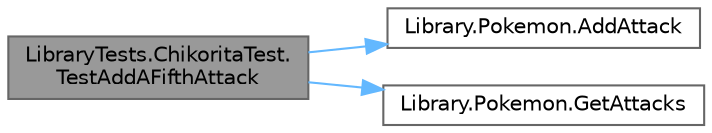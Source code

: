 digraph "LibraryTests.ChikoritaTest.TestAddAFifthAttack"
{
 // INTERACTIVE_SVG=YES
 // LATEX_PDF_SIZE
  bgcolor="transparent";
  edge [fontname=Helvetica,fontsize=10,labelfontname=Helvetica,labelfontsize=10];
  node [fontname=Helvetica,fontsize=10,shape=box,height=0.2,width=0.4];
  rankdir="LR";
  Node1 [id="Node000001",label="LibraryTests.ChikoritaTest.\lTestAddAFifthAttack",height=0.2,width=0.4,color="gray40", fillcolor="grey60", style="filled", fontcolor="black",tooltip="Test de la limitación de movimientos que tiene Chikorita."];
  Node1 -> Node2 [id="edge1_Node000001_Node000002",color="steelblue1",style="solid",tooltip=" "];
  Node2 [id="Node000002",label="Library.Pokemon.AddAttack",height=0.2,width=0.4,color="grey40", fillcolor="white", style="filled",URL="$classLibrary_1_1Pokemon.html#afb6abd5fc8418d94dbcad9bdc8820e33",tooltip="Añade un ataque a la lista de ataques del pokemon."];
  Node1 -> Node3 [id="edge2_Node000001_Node000003",color="steelblue1",style="solid",tooltip=" "];
  Node3 [id="Node000003",label="Library.Pokemon.GetAttacks",height=0.2,width=0.4,color="grey40", fillcolor="white", style="filled",URL="$classLibrary_1_1Pokemon.html#a7d75c0e46aae96acbbeee27639f365b4",tooltip="Devuelve la lista de ataques del Pokemon."];
}
